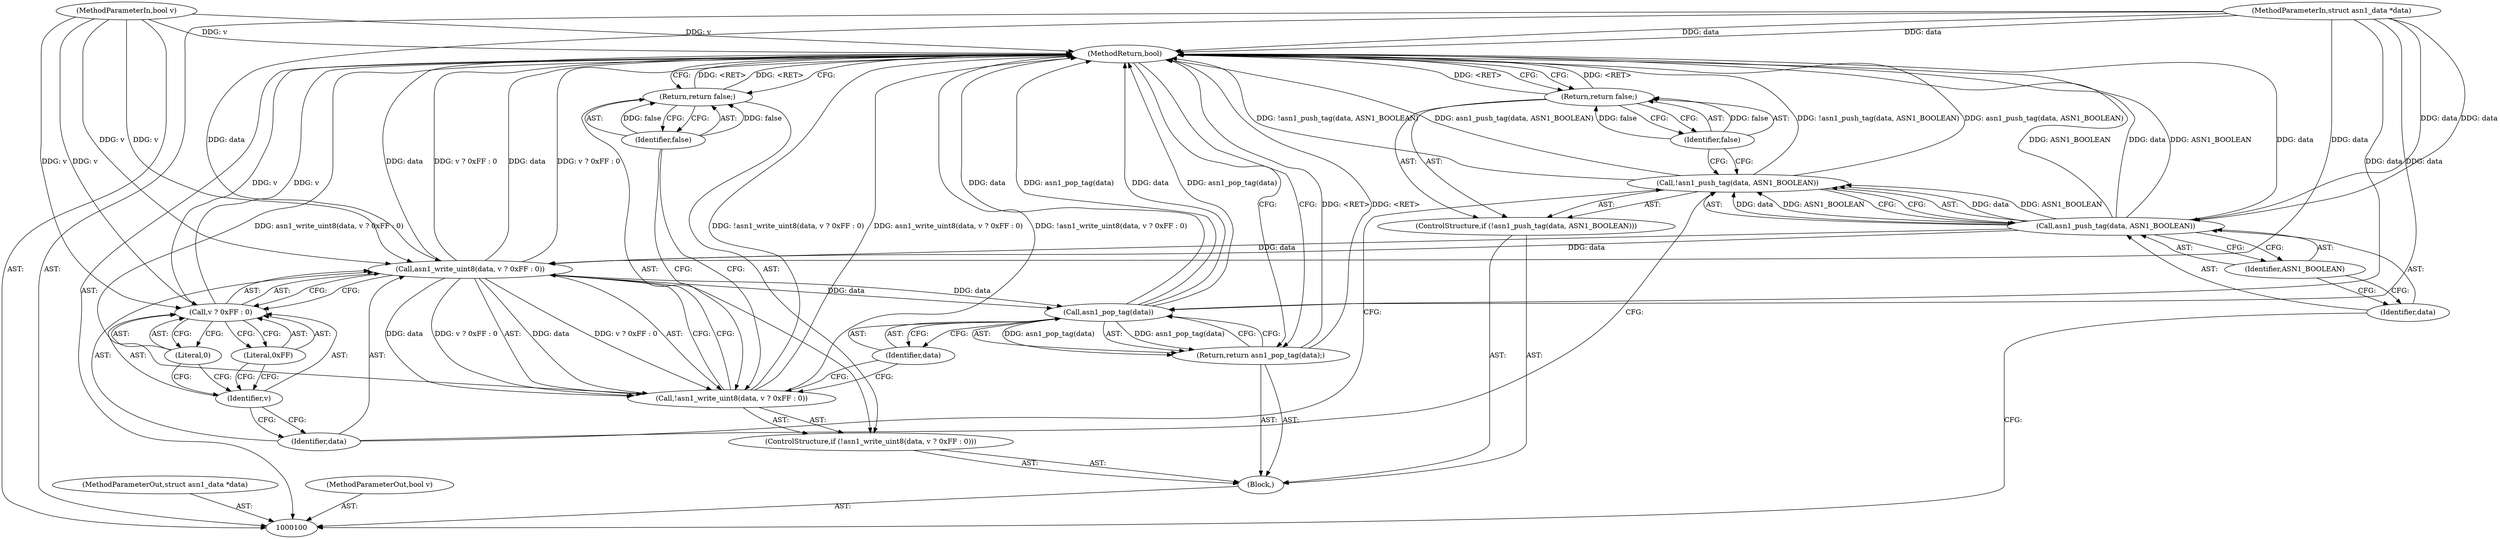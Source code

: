 digraph "0_samba_9d989c9dd7a5b92d0c5d65287935471b83b6e884_1" {
"1000124" [label="(MethodReturn,bool)"];
"1000101" [label="(MethodParameterIn,struct asn1_data *data)"];
"1000156" [label="(MethodParameterOut,struct asn1_data *data)"];
"1000102" [label="(MethodParameterIn,bool v)"];
"1000157" [label="(MethodParameterOut,bool v)"];
"1000103" [label="(Block,)"];
"1000105" [label="(Call,!asn1_push_tag(data, ASN1_BOOLEAN))"];
"1000106" [label="(Call,asn1_push_tag(data, ASN1_BOOLEAN))"];
"1000107" [label="(Identifier,data)"];
"1000108" [label="(Identifier,ASN1_BOOLEAN)"];
"1000109" [label="(Return,return false;)"];
"1000110" [label="(Identifier,false)"];
"1000104" [label="(ControlStructure,if (!asn1_push_tag(data, ASN1_BOOLEAN)))"];
"1000112" [label="(Call,!asn1_write_uint8(data, v ? 0xFF : 0))"];
"1000113" [label="(Call,asn1_write_uint8(data, v ? 0xFF : 0))"];
"1000114" [label="(Identifier,data)"];
"1000115" [label="(Call,v ? 0xFF : 0)"];
"1000116" [label="(Identifier,v)"];
"1000117" [label="(Literal,0xFF)"];
"1000118" [label="(Literal,0)"];
"1000119" [label="(Return,return false;)"];
"1000120" [label="(Identifier,false)"];
"1000111" [label="(ControlStructure,if (!asn1_write_uint8(data, v ? 0xFF : 0)))"];
"1000122" [label="(Call,asn1_pop_tag(data))"];
"1000123" [label="(Identifier,data)"];
"1000121" [label="(Return,return asn1_pop_tag(data);)"];
"1000124" -> "1000100"  [label="AST: "];
"1000124" -> "1000109"  [label="CFG: "];
"1000124" -> "1000119"  [label="CFG: "];
"1000124" -> "1000121"  [label="CFG: "];
"1000106" -> "1000124"  [label="DDG: ASN1_BOOLEAN"];
"1000106" -> "1000124"  [label="DDG: data"];
"1000105" -> "1000124"  [label="DDG: !asn1_push_tag(data, ASN1_BOOLEAN)"];
"1000105" -> "1000124"  [label="DDG: asn1_push_tag(data, ASN1_BOOLEAN)"];
"1000113" -> "1000124"  [label="DDG: data"];
"1000113" -> "1000124"  [label="DDG: v ? 0xFF : 0"];
"1000122" -> "1000124"  [label="DDG: data"];
"1000122" -> "1000124"  [label="DDG: asn1_pop_tag(data)"];
"1000115" -> "1000124"  [label="DDG: v"];
"1000102" -> "1000124"  [label="DDG: v"];
"1000112" -> "1000124"  [label="DDG: !asn1_write_uint8(data, v ? 0xFF : 0)"];
"1000112" -> "1000124"  [label="DDG: asn1_write_uint8(data, v ? 0xFF : 0)"];
"1000101" -> "1000124"  [label="DDG: data"];
"1000121" -> "1000124"  [label="DDG: <RET>"];
"1000119" -> "1000124"  [label="DDG: <RET>"];
"1000109" -> "1000124"  [label="DDG: <RET>"];
"1000101" -> "1000100"  [label="AST: "];
"1000101" -> "1000124"  [label="DDG: data"];
"1000101" -> "1000106"  [label="DDG: data"];
"1000101" -> "1000113"  [label="DDG: data"];
"1000101" -> "1000122"  [label="DDG: data"];
"1000156" -> "1000100"  [label="AST: "];
"1000102" -> "1000100"  [label="AST: "];
"1000102" -> "1000124"  [label="DDG: v"];
"1000102" -> "1000113"  [label="DDG: v"];
"1000102" -> "1000115"  [label="DDG: v"];
"1000157" -> "1000100"  [label="AST: "];
"1000103" -> "1000100"  [label="AST: "];
"1000104" -> "1000103"  [label="AST: "];
"1000111" -> "1000103"  [label="AST: "];
"1000121" -> "1000103"  [label="AST: "];
"1000105" -> "1000104"  [label="AST: "];
"1000105" -> "1000106"  [label="CFG: "];
"1000106" -> "1000105"  [label="AST: "];
"1000110" -> "1000105"  [label="CFG: "];
"1000114" -> "1000105"  [label="CFG: "];
"1000105" -> "1000124"  [label="DDG: !asn1_push_tag(data, ASN1_BOOLEAN)"];
"1000105" -> "1000124"  [label="DDG: asn1_push_tag(data, ASN1_BOOLEAN)"];
"1000106" -> "1000105"  [label="DDG: data"];
"1000106" -> "1000105"  [label="DDG: ASN1_BOOLEAN"];
"1000106" -> "1000105"  [label="AST: "];
"1000106" -> "1000108"  [label="CFG: "];
"1000107" -> "1000106"  [label="AST: "];
"1000108" -> "1000106"  [label="AST: "];
"1000105" -> "1000106"  [label="CFG: "];
"1000106" -> "1000124"  [label="DDG: ASN1_BOOLEAN"];
"1000106" -> "1000124"  [label="DDG: data"];
"1000106" -> "1000105"  [label="DDG: data"];
"1000106" -> "1000105"  [label="DDG: ASN1_BOOLEAN"];
"1000101" -> "1000106"  [label="DDG: data"];
"1000106" -> "1000113"  [label="DDG: data"];
"1000107" -> "1000106"  [label="AST: "];
"1000107" -> "1000100"  [label="CFG: "];
"1000108" -> "1000107"  [label="CFG: "];
"1000108" -> "1000106"  [label="AST: "];
"1000108" -> "1000107"  [label="CFG: "];
"1000106" -> "1000108"  [label="CFG: "];
"1000109" -> "1000104"  [label="AST: "];
"1000109" -> "1000110"  [label="CFG: "];
"1000110" -> "1000109"  [label="AST: "];
"1000124" -> "1000109"  [label="CFG: "];
"1000109" -> "1000124"  [label="DDG: <RET>"];
"1000110" -> "1000109"  [label="DDG: false"];
"1000110" -> "1000109"  [label="AST: "];
"1000110" -> "1000105"  [label="CFG: "];
"1000109" -> "1000110"  [label="CFG: "];
"1000110" -> "1000109"  [label="DDG: false"];
"1000104" -> "1000103"  [label="AST: "];
"1000105" -> "1000104"  [label="AST: "];
"1000109" -> "1000104"  [label="AST: "];
"1000112" -> "1000111"  [label="AST: "];
"1000112" -> "1000113"  [label="CFG: "];
"1000113" -> "1000112"  [label="AST: "];
"1000120" -> "1000112"  [label="CFG: "];
"1000123" -> "1000112"  [label="CFG: "];
"1000112" -> "1000124"  [label="DDG: !asn1_write_uint8(data, v ? 0xFF : 0)"];
"1000112" -> "1000124"  [label="DDG: asn1_write_uint8(data, v ? 0xFF : 0)"];
"1000113" -> "1000112"  [label="DDG: data"];
"1000113" -> "1000112"  [label="DDG: v ? 0xFF : 0"];
"1000113" -> "1000112"  [label="AST: "];
"1000113" -> "1000115"  [label="CFG: "];
"1000114" -> "1000113"  [label="AST: "];
"1000115" -> "1000113"  [label="AST: "];
"1000112" -> "1000113"  [label="CFG: "];
"1000113" -> "1000124"  [label="DDG: data"];
"1000113" -> "1000124"  [label="DDG: v ? 0xFF : 0"];
"1000113" -> "1000112"  [label="DDG: data"];
"1000113" -> "1000112"  [label="DDG: v ? 0xFF : 0"];
"1000106" -> "1000113"  [label="DDG: data"];
"1000101" -> "1000113"  [label="DDG: data"];
"1000102" -> "1000113"  [label="DDG: v"];
"1000113" -> "1000122"  [label="DDG: data"];
"1000114" -> "1000113"  [label="AST: "];
"1000114" -> "1000105"  [label="CFG: "];
"1000116" -> "1000114"  [label="CFG: "];
"1000115" -> "1000113"  [label="AST: "];
"1000115" -> "1000117"  [label="CFG: "];
"1000115" -> "1000118"  [label="CFG: "];
"1000116" -> "1000115"  [label="AST: "];
"1000117" -> "1000115"  [label="AST: "];
"1000118" -> "1000115"  [label="AST: "];
"1000113" -> "1000115"  [label="CFG: "];
"1000115" -> "1000124"  [label="DDG: v"];
"1000102" -> "1000115"  [label="DDG: v"];
"1000116" -> "1000115"  [label="AST: "];
"1000116" -> "1000114"  [label="CFG: "];
"1000117" -> "1000116"  [label="CFG: "];
"1000118" -> "1000116"  [label="CFG: "];
"1000117" -> "1000115"  [label="AST: "];
"1000117" -> "1000116"  [label="CFG: "];
"1000115" -> "1000117"  [label="CFG: "];
"1000118" -> "1000115"  [label="AST: "];
"1000118" -> "1000116"  [label="CFG: "];
"1000115" -> "1000118"  [label="CFG: "];
"1000119" -> "1000111"  [label="AST: "];
"1000119" -> "1000120"  [label="CFG: "];
"1000120" -> "1000119"  [label="AST: "];
"1000124" -> "1000119"  [label="CFG: "];
"1000119" -> "1000124"  [label="DDG: <RET>"];
"1000120" -> "1000119"  [label="DDG: false"];
"1000120" -> "1000119"  [label="AST: "];
"1000120" -> "1000112"  [label="CFG: "];
"1000119" -> "1000120"  [label="CFG: "];
"1000120" -> "1000119"  [label="DDG: false"];
"1000111" -> "1000103"  [label="AST: "];
"1000112" -> "1000111"  [label="AST: "];
"1000119" -> "1000111"  [label="AST: "];
"1000122" -> "1000121"  [label="AST: "];
"1000122" -> "1000123"  [label="CFG: "];
"1000123" -> "1000122"  [label="AST: "];
"1000121" -> "1000122"  [label="CFG: "];
"1000122" -> "1000124"  [label="DDG: data"];
"1000122" -> "1000124"  [label="DDG: asn1_pop_tag(data)"];
"1000122" -> "1000121"  [label="DDG: asn1_pop_tag(data)"];
"1000113" -> "1000122"  [label="DDG: data"];
"1000101" -> "1000122"  [label="DDG: data"];
"1000123" -> "1000122"  [label="AST: "];
"1000123" -> "1000112"  [label="CFG: "];
"1000122" -> "1000123"  [label="CFG: "];
"1000121" -> "1000103"  [label="AST: "];
"1000121" -> "1000122"  [label="CFG: "];
"1000122" -> "1000121"  [label="AST: "];
"1000124" -> "1000121"  [label="CFG: "];
"1000121" -> "1000124"  [label="DDG: <RET>"];
"1000122" -> "1000121"  [label="DDG: asn1_pop_tag(data)"];
}
